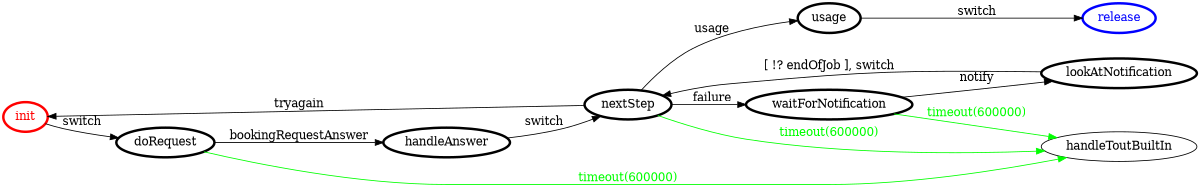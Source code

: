 /*
*
* A GraphViz DOT FSM description 
* Please use a GraphViz visualizer (like http://www.webgraphviz.com)
*  
*/

digraph finite_state_machine {
	rankdir=LR
	size="8,5"
	
	init [ color = red ][ fontcolor = red ][ penwidth = 3 ]
	doRequest [ color = black ][ fontcolor = black ][ penwidth = 3 ]
	lookAtNotification [ color = black ][ fontcolor = black ][ penwidth = 3 ]
	handleAnswer [ color = black ][ fontcolor = black ][ penwidth = 3 ]
	usage [ color = black ][ fontcolor = black ][ penwidth = 3 ]
	nextStep [ color = black ][ fontcolor = black ][ penwidth = 3 ]
	waitForNotification [ color = black ][ fontcolor = black ][ penwidth = 3 ]
	release [ color = blue ][ fontcolor = blue ][ penwidth = 3 ]
	
	nextStep -> waitForNotification [ label = "failure" ][ color = black ][ fontcolor = black ]
	waitForNotification -> lookAtNotification [ label = "notify" ][ color = black ][ fontcolor = black ]
	usage -> release [ label = "switch" ][ color = black ][ fontcolor = black ]
	nextStep -> handleToutBuiltIn [ label = "timeout(600000)" ][ color = green ][ fontcolor = green ]
	handleAnswer -> nextStep [ label = "switch" ][ color = black ][ fontcolor = black ]
	nextStep -> usage [ label = "usage" ][ color = black ][ fontcolor = black ]
	init -> doRequest [ label = "switch" ][ color = black ][ fontcolor = black ]
	waitForNotification -> handleToutBuiltIn [ label = "timeout(600000)" ][ color = green ][ fontcolor = green ]
	nextStep -> init [ label = "tryagain" ][ color = black ][ fontcolor = black ]
	doRequest -> handleToutBuiltIn [ label = "timeout(600000)" ][ color = green ][ fontcolor = green ]
	lookAtNotification -> nextStep [ label = "[ !? endOfJob ], switch" ][ color = black ][ fontcolor = black ]
	doRequest -> handleAnswer [ label = "bookingRequestAnswer" ][ color = black ][ fontcolor = black ]
}
